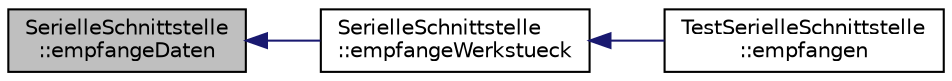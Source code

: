 digraph "SerielleSchnittstelle::empfangeDaten"
{
  edge [fontname="Helvetica",fontsize="10",labelfontname="Helvetica",labelfontsize="10"];
  node [fontname="Helvetica",fontsize="10",shape=record];
  rankdir="LR";
  Node1 [label="SerielleSchnittstelle\l::empfangeDaten",height=0.2,width=0.4,color="black", fillcolor="grey75", style="filled" fontcolor="black"];
  Node1 -> Node2 [dir="back",color="midnightblue",fontsize="10",style="solid",fontname="Helvetica"];
  Node2 [label="SerielleSchnittstelle\l::empfangeWerkstueck",height=0.2,width=0.4,color="black", fillcolor="white", style="filled",URL="$class_serielle_schnittstelle.html#a443c781b0d7d9b57d2810b8334e63ff8"];
  Node2 -> Node3 [dir="back",color="midnightblue",fontsize="10",style="solid",fontname="Helvetica"];
  Node3 [label="TestSerielleSchnittstelle\l::empfangen",height=0.2,width=0.4,color="black", fillcolor="white", style="filled",URL="$class_test_serielle_schnittstelle.html#a54f9f63e2e184ecb3629dbc7c04a172a"];
}
